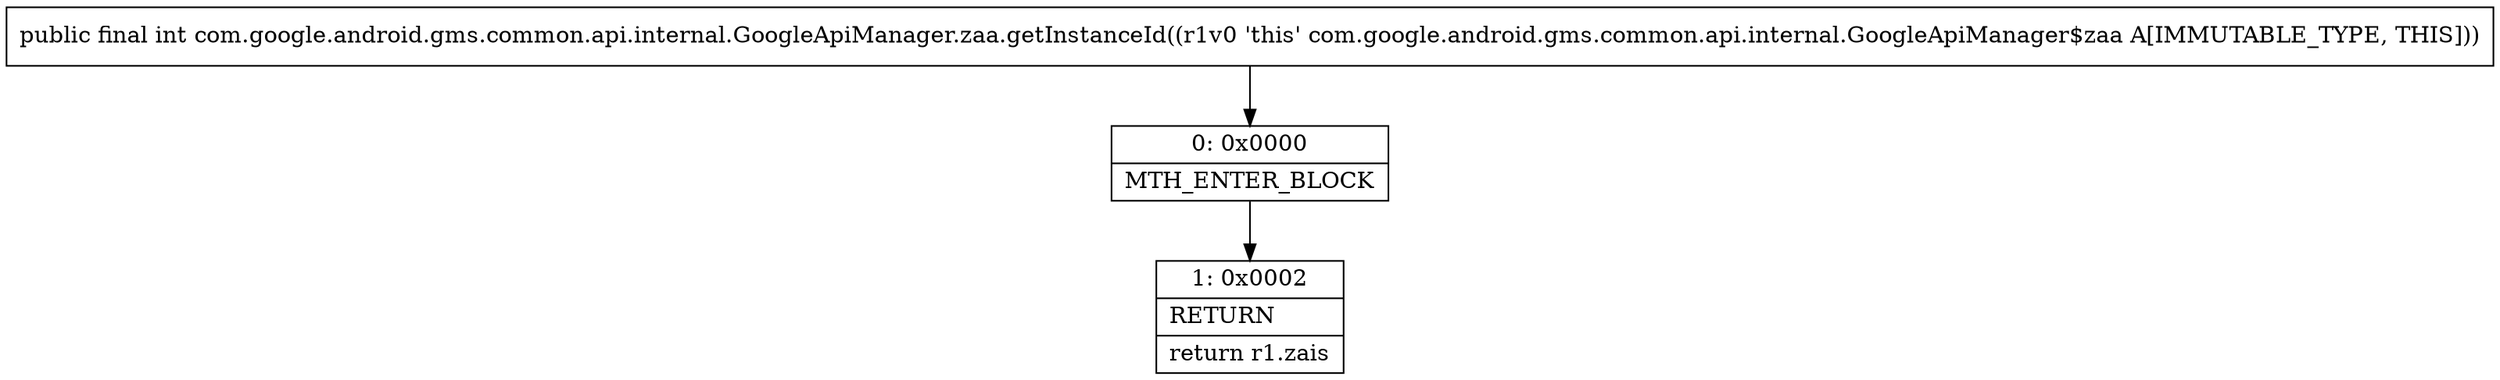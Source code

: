 digraph "CFG forcom.google.android.gms.common.api.internal.GoogleApiManager.zaa.getInstanceId()I" {
Node_0 [shape=record,label="{0\:\ 0x0000|MTH_ENTER_BLOCK\l}"];
Node_1 [shape=record,label="{1\:\ 0x0002|RETURN\l|return r1.zais\l}"];
MethodNode[shape=record,label="{public final int com.google.android.gms.common.api.internal.GoogleApiManager.zaa.getInstanceId((r1v0 'this' com.google.android.gms.common.api.internal.GoogleApiManager$zaa A[IMMUTABLE_TYPE, THIS])) }"];
MethodNode -> Node_0;
Node_0 -> Node_1;
}


